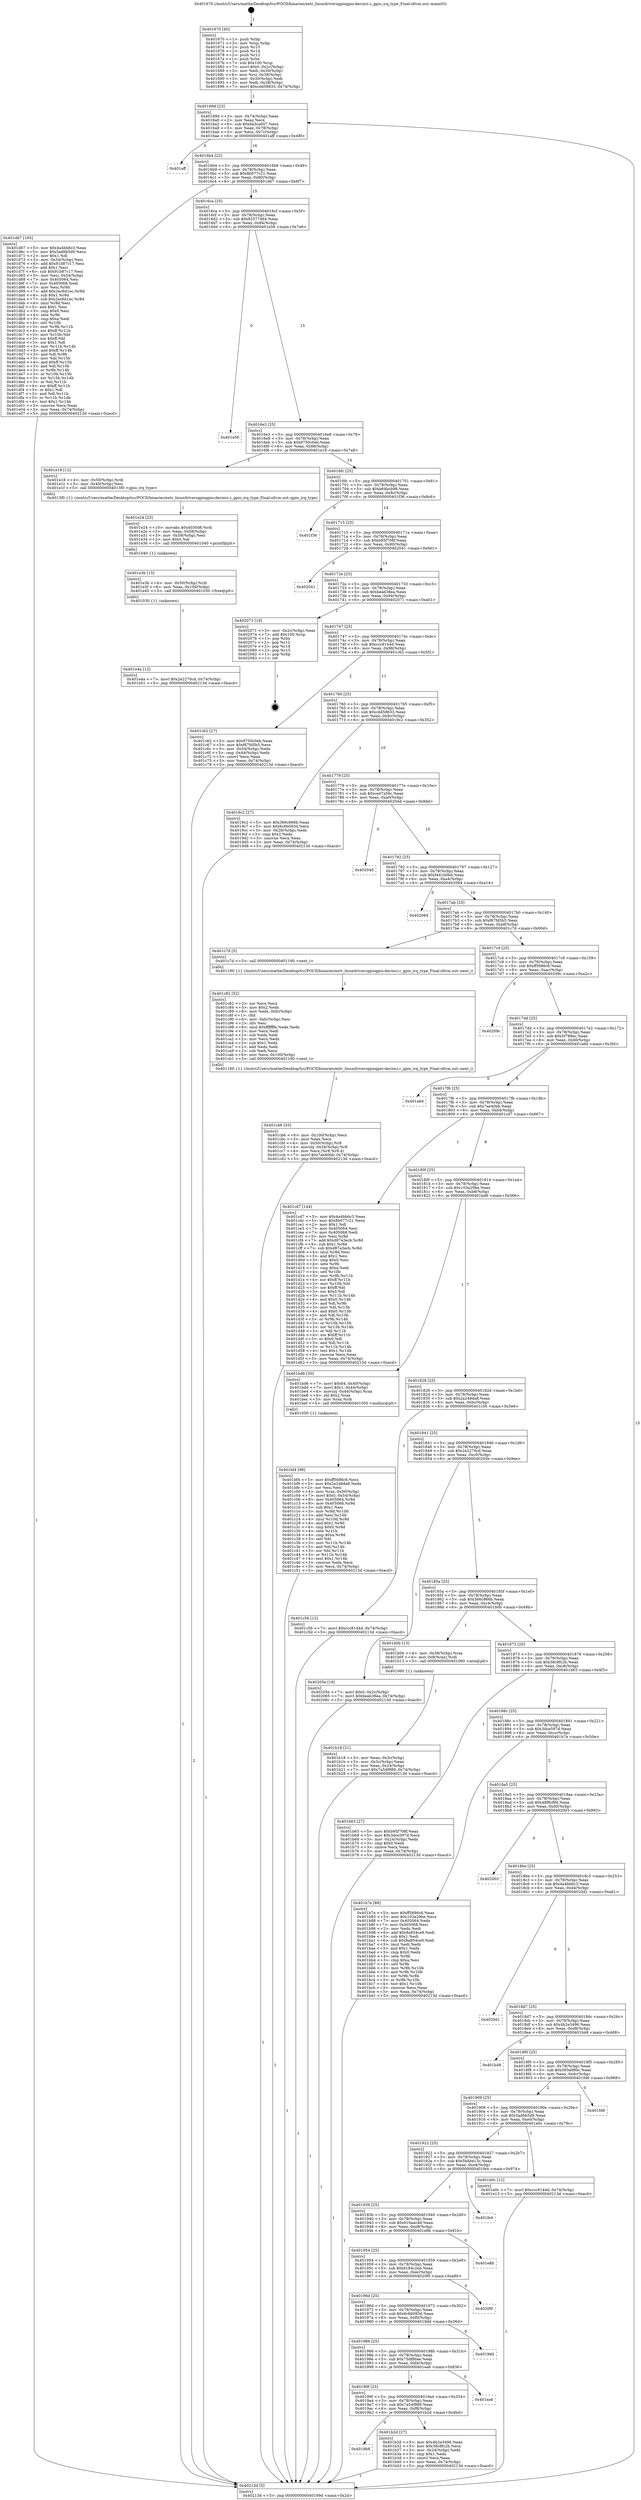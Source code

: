 digraph "0x401670" {
  label = "0x401670 (/mnt/c/Users/mathe/Desktop/tcc/POCII/binaries/extr_linuxdriversgpiogpio-davinci.c_gpio_irq_type_Final-ollvm.out::main(0))"
  labelloc = "t"
  node[shape=record]

  Entry [label="",width=0.3,height=0.3,shape=circle,fillcolor=black,style=filled]
  "0x40169d" [label="{
     0x40169d [23]\l
     | [instrs]\l
     &nbsp;&nbsp;0x40169d \<+3\>: mov -0x74(%rbp),%eax\l
     &nbsp;&nbsp;0x4016a0 \<+2\>: mov %eax,%ecx\l
     &nbsp;&nbsp;0x4016a2 \<+6\>: sub $0x8a3ca007,%ecx\l
     &nbsp;&nbsp;0x4016a8 \<+3\>: mov %eax,-0x78(%rbp)\l
     &nbsp;&nbsp;0x4016ab \<+3\>: mov %ecx,-0x7c(%rbp)\l
     &nbsp;&nbsp;0x4016ae \<+6\>: je 0000000000401aff \<main+0x48f\>\l
  }"]
  "0x401aff" [label="{
     0x401aff\l
  }", style=dashed]
  "0x4016b4" [label="{
     0x4016b4 [22]\l
     | [instrs]\l
     &nbsp;&nbsp;0x4016b4 \<+5\>: jmp 00000000004016b9 \<main+0x49\>\l
     &nbsp;&nbsp;0x4016b9 \<+3\>: mov -0x78(%rbp),%eax\l
     &nbsp;&nbsp;0x4016bc \<+5\>: sub $0x8b077c21,%eax\l
     &nbsp;&nbsp;0x4016c1 \<+3\>: mov %eax,-0x80(%rbp)\l
     &nbsp;&nbsp;0x4016c4 \<+6\>: je 0000000000401d67 \<main+0x6f7\>\l
  }"]
  Exit [label="",width=0.3,height=0.3,shape=circle,fillcolor=black,style=filled,peripheries=2]
  "0x401d67" [label="{
     0x401d67 [165]\l
     | [instrs]\l
     &nbsp;&nbsp;0x401d67 \<+5\>: mov $0x4a4bb6c3,%eax\l
     &nbsp;&nbsp;0x401d6c \<+5\>: mov $0x5ad6b5d9,%ecx\l
     &nbsp;&nbsp;0x401d71 \<+2\>: mov $0x1,%dl\l
     &nbsp;&nbsp;0x401d73 \<+3\>: mov -0x54(%rbp),%esi\l
     &nbsp;&nbsp;0x401d76 \<+6\>: add $0x91b87c17,%esi\l
     &nbsp;&nbsp;0x401d7c \<+3\>: add $0x1,%esi\l
     &nbsp;&nbsp;0x401d7f \<+6\>: sub $0x91b87c17,%esi\l
     &nbsp;&nbsp;0x401d85 \<+3\>: mov %esi,-0x54(%rbp)\l
     &nbsp;&nbsp;0x401d88 \<+7\>: mov 0x405064,%esi\l
     &nbsp;&nbsp;0x401d8f \<+7\>: mov 0x405068,%edi\l
     &nbsp;&nbsp;0x401d96 \<+3\>: mov %esi,%r8d\l
     &nbsp;&nbsp;0x401d99 \<+7\>: add $0x2ec6d1ec,%r8d\l
     &nbsp;&nbsp;0x401da0 \<+4\>: sub $0x1,%r8d\l
     &nbsp;&nbsp;0x401da4 \<+7\>: sub $0x2ec6d1ec,%r8d\l
     &nbsp;&nbsp;0x401dab \<+4\>: imul %r8d,%esi\l
     &nbsp;&nbsp;0x401daf \<+3\>: and $0x1,%esi\l
     &nbsp;&nbsp;0x401db2 \<+3\>: cmp $0x0,%esi\l
     &nbsp;&nbsp;0x401db5 \<+4\>: sete %r9b\l
     &nbsp;&nbsp;0x401db9 \<+3\>: cmp $0xa,%edi\l
     &nbsp;&nbsp;0x401dbc \<+4\>: setl %r10b\l
     &nbsp;&nbsp;0x401dc0 \<+3\>: mov %r9b,%r11b\l
     &nbsp;&nbsp;0x401dc3 \<+4\>: xor $0xff,%r11b\l
     &nbsp;&nbsp;0x401dc7 \<+3\>: mov %r10b,%bl\l
     &nbsp;&nbsp;0x401dca \<+3\>: xor $0xff,%bl\l
     &nbsp;&nbsp;0x401dcd \<+3\>: xor $0x1,%dl\l
     &nbsp;&nbsp;0x401dd0 \<+3\>: mov %r11b,%r14b\l
     &nbsp;&nbsp;0x401dd3 \<+4\>: and $0xff,%r14b\l
     &nbsp;&nbsp;0x401dd7 \<+3\>: and %dl,%r9b\l
     &nbsp;&nbsp;0x401dda \<+3\>: mov %bl,%r15b\l
     &nbsp;&nbsp;0x401ddd \<+4\>: and $0xff,%r15b\l
     &nbsp;&nbsp;0x401de1 \<+3\>: and %dl,%r10b\l
     &nbsp;&nbsp;0x401de4 \<+3\>: or %r9b,%r14b\l
     &nbsp;&nbsp;0x401de7 \<+3\>: or %r10b,%r15b\l
     &nbsp;&nbsp;0x401dea \<+3\>: xor %r15b,%r14b\l
     &nbsp;&nbsp;0x401ded \<+3\>: or %bl,%r11b\l
     &nbsp;&nbsp;0x401df0 \<+4\>: xor $0xff,%r11b\l
     &nbsp;&nbsp;0x401df4 \<+3\>: or $0x1,%dl\l
     &nbsp;&nbsp;0x401df7 \<+3\>: and %dl,%r11b\l
     &nbsp;&nbsp;0x401dfa \<+3\>: or %r11b,%r14b\l
     &nbsp;&nbsp;0x401dfd \<+4\>: test $0x1,%r14b\l
     &nbsp;&nbsp;0x401e01 \<+3\>: cmovne %ecx,%eax\l
     &nbsp;&nbsp;0x401e04 \<+3\>: mov %eax,-0x74(%rbp)\l
     &nbsp;&nbsp;0x401e07 \<+5\>: jmp 000000000040213d \<main+0xacd\>\l
  }"]
  "0x4016ca" [label="{
     0x4016ca [25]\l
     | [instrs]\l
     &nbsp;&nbsp;0x4016ca \<+5\>: jmp 00000000004016cf \<main+0x5f\>\l
     &nbsp;&nbsp;0x4016cf \<+3\>: mov -0x78(%rbp),%eax\l
     &nbsp;&nbsp;0x4016d2 \<+5\>: sub $0x92577464,%eax\l
     &nbsp;&nbsp;0x4016d7 \<+6\>: mov %eax,-0x84(%rbp)\l
     &nbsp;&nbsp;0x4016dd \<+6\>: je 0000000000401e56 \<main+0x7e6\>\l
  }"]
  "0x401e4a" [label="{
     0x401e4a [12]\l
     | [instrs]\l
     &nbsp;&nbsp;0x401e4a \<+7\>: movl $0x2e2270cd,-0x74(%rbp)\l
     &nbsp;&nbsp;0x401e51 \<+5\>: jmp 000000000040213d \<main+0xacd\>\l
  }"]
  "0x401e56" [label="{
     0x401e56\l
  }", style=dashed]
  "0x4016e3" [label="{
     0x4016e3 [25]\l
     | [instrs]\l
     &nbsp;&nbsp;0x4016e3 \<+5\>: jmp 00000000004016e8 \<main+0x78\>\l
     &nbsp;&nbsp;0x4016e8 \<+3\>: mov -0x78(%rbp),%eax\l
     &nbsp;&nbsp;0x4016eb \<+5\>: sub $0x9750c0eb,%eax\l
     &nbsp;&nbsp;0x4016f0 \<+6\>: mov %eax,-0x88(%rbp)\l
     &nbsp;&nbsp;0x4016f6 \<+6\>: je 0000000000401e18 \<main+0x7a8\>\l
  }"]
  "0x401e3b" [label="{
     0x401e3b [15]\l
     | [instrs]\l
     &nbsp;&nbsp;0x401e3b \<+4\>: mov -0x50(%rbp),%rdi\l
     &nbsp;&nbsp;0x401e3f \<+6\>: mov %eax,-0x104(%rbp)\l
     &nbsp;&nbsp;0x401e45 \<+5\>: call 0000000000401030 \<free@plt\>\l
     | [calls]\l
     &nbsp;&nbsp;0x401030 \{1\} (unknown)\l
  }"]
  "0x401e18" [label="{
     0x401e18 [12]\l
     | [instrs]\l
     &nbsp;&nbsp;0x401e18 \<+4\>: mov -0x50(%rbp),%rdi\l
     &nbsp;&nbsp;0x401e1c \<+3\>: mov -0x40(%rbp),%esi\l
     &nbsp;&nbsp;0x401e1f \<+5\>: call 00000000004013f0 \<gpio_irq_type\>\l
     | [calls]\l
     &nbsp;&nbsp;0x4013f0 \{1\} (/mnt/c/Users/mathe/Desktop/tcc/POCII/binaries/extr_linuxdriversgpiogpio-davinci.c_gpio_irq_type_Final-ollvm.out::gpio_irq_type)\l
  }"]
  "0x4016fc" [label="{
     0x4016fc [25]\l
     | [instrs]\l
     &nbsp;&nbsp;0x4016fc \<+5\>: jmp 0000000000401701 \<main+0x91\>\l
     &nbsp;&nbsp;0x401701 \<+3\>: mov -0x78(%rbp),%eax\l
     &nbsp;&nbsp;0x401704 \<+5\>: sub $0xb64bcb98,%eax\l
     &nbsp;&nbsp;0x401709 \<+6\>: mov %eax,-0x8c(%rbp)\l
     &nbsp;&nbsp;0x40170f \<+6\>: je 0000000000401f36 \<main+0x8c6\>\l
  }"]
  "0x401e24" [label="{
     0x401e24 [23]\l
     | [instrs]\l
     &nbsp;&nbsp;0x401e24 \<+10\>: movabs $0x4030d6,%rdi\l
     &nbsp;&nbsp;0x401e2e \<+3\>: mov %eax,-0x58(%rbp)\l
     &nbsp;&nbsp;0x401e31 \<+3\>: mov -0x58(%rbp),%esi\l
     &nbsp;&nbsp;0x401e34 \<+2\>: mov $0x0,%al\l
     &nbsp;&nbsp;0x401e36 \<+5\>: call 0000000000401040 \<printf@plt\>\l
     | [calls]\l
     &nbsp;&nbsp;0x401040 \{1\} (unknown)\l
  }"]
  "0x401f36" [label="{
     0x401f36\l
  }", style=dashed]
  "0x401715" [label="{
     0x401715 [25]\l
     | [instrs]\l
     &nbsp;&nbsp;0x401715 \<+5\>: jmp 000000000040171a \<main+0xaa\>\l
     &nbsp;&nbsp;0x40171a \<+3\>: mov -0x78(%rbp),%eax\l
     &nbsp;&nbsp;0x40171d \<+5\>: sub $0xb95f708f,%eax\l
     &nbsp;&nbsp;0x401722 \<+6\>: mov %eax,-0x90(%rbp)\l
     &nbsp;&nbsp;0x401728 \<+6\>: je 0000000000402041 \<main+0x9d1\>\l
  }"]
  "0x401cb6" [label="{
     0x401cb6 [33]\l
     | [instrs]\l
     &nbsp;&nbsp;0x401cb6 \<+6\>: mov -0x100(%rbp),%ecx\l
     &nbsp;&nbsp;0x401cbc \<+3\>: imul %eax,%ecx\l
     &nbsp;&nbsp;0x401cbf \<+4\>: mov -0x50(%rbp),%r8\l
     &nbsp;&nbsp;0x401cc3 \<+4\>: movslq -0x54(%rbp),%r9\l
     &nbsp;&nbsp;0x401cc7 \<+4\>: mov %ecx,(%r8,%r9,4)\l
     &nbsp;&nbsp;0x401ccb \<+7\>: movl $0x7ae40bb,-0x74(%rbp)\l
     &nbsp;&nbsp;0x401cd2 \<+5\>: jmp 000000000040213d \<main+0xacd\>\l
  }"]
  "0x402041" [label="{
     0x402041\l
  }", style=dashed]
  "0x40172e" [label="{
     0x40172e [25]\l
     | [instrs]\l
     &nbsp;&nbsp;0x40172e \<+5\>: jmp 0000000000401733 \<main+0xc3\>\l
     &nbsp;&nbsp;0x401733 \<+3\>: mov -0x78(%rbp),%eax\l
     &nbsp;&nbsp;0x401736 \<+5\>: sub $0xbeab38ea,%eax\l
     &nbsp;&nbsp;0x40173b \<+6\>: mov %eax,-0x94(%rbp)\l
     &nbsp;&nbsp;0x401741 \<+6\>: je 0000000000402071 \<main+0xa01\>\l
  }"]
  "0x401c82" [label="{
     0x401c82 [52]\l
     | [instrs]\l
     &nbsp;&nbsp;0x401c82 \<+2\>: xor %ecx,%ecx\l
     &nbsp;&nbsp;0x401c84 \<+5\>: mov $0x2,%edx\l
     &nbsp;&nbsp;0x401c89 \<+6\>: mov %edx,-0xfc(%rbp)\l
     &nbsp;&nbsp;0x401c8f \<+1\>: cltd\l
     &nbsp;&nbsp;0x401c90 \<+6\>: mov -0xfc(%rbp),%esi\l
     &nbsp;&nbsp;0x401c96 \<+2\>: idiv %esi\l
     &nbsp;&nbsp;0x401c98 \<+6\>: imul $0xfffffffe,%edx,%edx\l
     &nbsp;&nbsp;0x401c9e \<+2\>: mov %ecx,%edi\l
     &nbsp;&nbsp;0x401ca0 \<+2\>: sub %edx,%edi\l
     &nbsp;&nbsp;0x401ca2 \<+2\>: mov %ecx,%edx\l
     &nbsp;&nbsp;0x401ca4 \<+3\>: sub $0x1,%edx\l
     &nbsp;&nbsp;0x401ca7 \<+2\>: add %edx,%edi\l
     &nbsp;&nbsp;0x401ca9 \<+2\>: sub %edi,%ecx\l
     &nbsp;&nbsp;0x401cab \<+6\>: mov %ecx,-0x100(%rbp)\l
     &nbsp;&nbsp;0x401cb1 \<+5\>: call 0000000000401160 \<next_i\>\l
     | [calls]\l
     &nbsp;&nbsp;0x401160 \{1\} (/mnt/c/Users/mathe/Desktop/tcc/POCII/binaries/extr_linuxdriversgpiogpio-davinci.c_gpio_irq_type_Final-ollvm.out::next_i)\l
  }"]
  "0x402071" [label="{
     0x402071 [19]\l
     | [instrs]\l
     &nbsp;&nbsp;0x402071 \<+3\>: mov -0x2c(%rbp),%eax\l
     &nbsp;&nbsp;0x402074 \<+7\>: add $0x100,%rsp\l
     &nbsp;&nbsp;0x40207b \<+1\>: pop %rbx\l
     &nbsp;&nbsp;0x40207c \<+2\>: pop %r12\l
     &nbsp;&nbsp;0x40207e \<+2\>: pop %r14\l
     &nbsp;&nbsp;0x402080 \<+2\>: pop %r15\l
     &nbsp;&nbsp;0x402082 \<+1\>: pop %rbp\l
     &nbsp;&nbsp;0x402083 \<+1\>: ret\l
  }"]
  "0x401747" [label="{
     0x401747 [25]\l
     | [instrs]\l
     &nbsp;&nbsp;0x401747 \<+5\>: jmp 000000000040174c \<main+0xdc\>\l
     &nbsp;&nbsp;0x40174c \<+3\>: mov -0x78(%rbp),%eax\l
     &nbsp;&nbsp;0x40174f \<+5\>: sub $0xccc8144d,%eax\l
     &nbsp;&nbsp;0x401754 \<+6\>: mov %eax,-0x98(%rbp)\l
     &nbsp;&nbsp;0x40175a \<+6\>: je 0000000000401c62 \<main+0x5f2\>\l
  }"]
  "0x401bf4" [label="{
     0x401bf4 [98]\l
     | [instrs]\l
     &nbsp;&nbsp;0x401bf4 \<+5\>: mov $0xff5686c6,%ecx\l
     &nbsp;&nbsp;0x401bf9 \<+5\>: mov $0x2a248da8,%edx\l
     &nbsp;&nbsp;0x401bfe \<+2\>: xor %esi,%esi\l
     &nbsp;&nbsp;0x401c00 \<+4\>: mov %rax,-0x50(%rbp)\l
     &nbsp;&nbsp;0x401c04 \<+7\>: movl $0x0,-0x54(%rbp)\l
     &nbsp;&nbsp;0x401c0b \<+8\>: mov 0x405064,%r8d\l
     &nbsp;&nbsp;0x401c13 \<+8\>: mov 0x405068,%r9d\l
     &nbsp;&nbsp;0x401c1b \<+3\>: sub $0x1,%esi\l
     &nbsp;&nbsp;0x401c1e \<+3\>: mov %r8d,%r10d\l
     &nbsp;&nbsp;0x401c21 \<+3\>: add %esi,%r10d\l
     &nbsp;&nbsp;0x401c24 \<+4\>: imul %r10d,%r8d\l
     &nbsp;&nbsp;0x401c28 \<+4\>: and $0x1,%r8d\l
     &nbsp;&nbsp;0x401c2c \<+4\>: cmp $0x0,%r8d\l
     &nbsp;&nbsp;0x401c30 \<+4\>: sete %r11b\l
     &nbsp;&nbsp;0x401c34 \<+4\>: cmp $0xa,%r9d\l
     &nbsp;&nbsp;0x401c38 \<+3\>: setl %bl\l
     &nbsp;&nbsp;0x401c3b \<+3\>: mov %r11b,%r14b\l
     &nbsp;&nbsp;0x401c3e \<+3\>: and %bl,%r14b\l
     &nbsp;&nbsp;0x401c41 \<+3\>: xor %bl,%r11b\l
     &nbsp;&nbsp;0x401c44 \<+3\>: or %r11b,%r14b\l
     &nbsp;&nbsp;0x401c47 \<+4\>: test $0x1,%r14b\l
     &nbsp;&nbsp;0x401c4b \<+3\>: cmovne %edx,%ecx\l
     &nbsp;&nbsp;0x401c4e \<+3\>: mov %ecx,-0x74(%rbp)\l
     &nbsp;&nbsp;0x401c51 \<+5\>: jmp 000000000040213d \<main+0xacd\>\l
  }"]
  "0x401c62" [label="{
     0x401c62 [27]\l
     | [instrs]\l
     &nbsp;&nbsp;0x401c62 \<+5\>: mov $0x9750c0eb,%eax\l
     &nbsp;&nbsp;0x401c67 \<+5\>: mov $0xf67fd5b5,%ecx\l
     &nbsp;&nbsp;0x401c6c \<+3\>: mov -0x54(%rbp),%edx\l
     &nbsp;&nbsp;0x401c6f \<+3\>: cmp -0x44(%rbp),%edx\l
     &nbsp;&nbsp;0x401c72 \<+3\>: cmovl %ecx,%eax\l
     &nbsp;&nbsp;0x401c75 \<+3\>: mov %eax,-0x74(%rbp)\l
     &nbsp;&nbsp;0x401c78 \<+5\>: jmp 000000000040213d \<main+0xacd\>\l
  }"]
  "0x401760" [label="{
     0x401760 [25]\l
     | [instrs]\l
     &nbsp;&nbsp;0x401760 \<+5\>: jmp 0000000000401765 \<main+0xf5\>\l
     &nbsp;&nbsp;0x401765 \<+3\>: mov -0x78(%rbp),%eax\l
     &nbsp;&nbsp;0x401768 \<+5\>: sub $0xcdd58633,%eax\l
     &nbsp;&nbsp;0x40176d \<+6\>: mov %eax,-0x9c(%rbp)\l
     &nbsp;&nbsp;0x401773 \<+6\>: je 00000000004019c2 \<main+0x352\>\l
  }"]
  "0x4019b8" [label="{
     0x4019b8\l
  }", style=dashed]
  "0x4019c2" [label="{
     0x4019c2 [27]\l
     | [instrs]\l
     &nbsp;&nbsp;0x4019c2 \<+5\>: mov $0x366c966b,%eax\l
     &nbsp;&nbsp;0x4019c7 \<+5\>: mov $0x6c6b093d,%ecx\l
     &nbsp;&nbsp;0x4019cc \<+3\>: mov -0x28(%rbp),%edx\l
     &nbsp;&nbsp;0x4019cf \<+3\>: cmp $0x2,%edx\l
     &nbsp;&nbsp;0x4019d2 \<+3\>: cmovne %ecx,%eax\l
     &nbsp;&nbsp;0x4019d5 \<+3\>: mov %eax,-0x74(%rbp)\l
     &nbsp;&nbsp;0x4019d8 \<+5\>: jmp 000000000040213d \<main+0xacd\>\l
  }"]
  "0x401779" [label="{
     0x401779 [25]\l
     | [instrs]\l
     &nbsp;&nbsp;0x401779 \<+5\>: jmp 000000000040177e \<main+0x10e\>\l
     &nbsp;&nbsp;0x40177e \<+3\>: mov -0x78(%rbp),%eax\l
     &nbsp;&nbsp;0x401781 \<+5\>: sub $0xced7a56c,%eax\l
     &nbsp;&nbsp;0x401786 \<+6\>: mov %eax,-0xa0(%rbp)\l
     &nbsp;&nbsp;0x40178c \<+6\>: je 000000000040204d \<main+0x9dd\>\l
  }"]
  "0x40213d" [label="{
     0x40213d [5]\l
     | [instrs]\l
     &nbsp;&nbsp;0x40213d \<+5\>: jmp 000000000040169d \<main+0x2d\>\l
  }"]
  "0x401670" [label="{
     0x401670 [45]\l
     | [instrs]\l
     &nbsp;&nbsp;0x401670 \<+1\>: push %rbp\l
     &nbsp;&nbsp;0x401671 \<+3\>: mov %rsp,%rbp\l
     &nbsp;&nbsp;0x401674 \<+2\>: push %r15\l
     &nbsp;&nbsp;0x401676 \<+2\>: push %r14\l
     &nbsp;&nbsp;0x401678 \<+2\>: push %r12\l
     &nbsp;&nbsp;0x40167a \<+1\>: push %rbx\l
     &nbsp;&nbsp;0x40167b \<+7\>: sub $0x100,%rsp\l
     &nbsp;&nbsp;0x401682 \<+7\>: movl $0x0,-0x2c(%rbp)\l
     &nbsp;&nbsp;0x401689 \<+3\>: mov %edi,-0x30(%rbp)\l
     &nbsp;&nbsp;0x40168c \<+4\>: mov %rsi,-0x38(%rbp)\l
     &nbsp;&nbsp;0x401690 \<+3\>: mov -0x30(%rbp),%edi\l
     &nbsp;&nbsp;0x401693 \<+3\>: mov %edi,-0x28(%rbp)\l
     &nbsp;&nbsp;0x401696 \<+7\>: movl $0xcdd58633,-0x74(%rbp)\l
  }"]
  "0x401b2d" [label="{
     0x401b2d [27]\l
     | [instrs]\l
     &nbsp;&nbsp;0x401b2d \<+5\>: mov $0x4b2e3496,%eax\l
     &nbsp;&nbsp;0x401b32 \<+5\>: mov $0x38c8fc2b,%ecx\l
     &nbsp;&nbsp;0x401b37 \<+3\>: mov -0x24(%rbp),%edx\l
     &nbsp;&nbsp;0x401b3a \<+3\>: cmp $0x1,%edx\l
     &nbsp;&nbsp;0x401b3d \<+3\>: cmovl %ecx,%eax\l
     &nbsp;&nbsp;0x401b40 \<+3\>: mov %eax,-0x74(%rbp)\l
     &nbsp;&nbsp;0x401b43 \<+5\>: jmp 000000000040213d \<main+0xacd\>\l
  }"]
  "0x40204d" [label="{
     0x40204d\l
  }", style=dashed]
  "0x401792" [label="{
     0x401792 [25]\l
     | [instrs]\l
     &nbsp;&nbsp;0x401792 \<+5\>: jmp 0000000000401797 \<main+0x127\>\l
     &nbsp;&nbsp;0x401797 \<+3\>: mov -0x78(%rbp),%eax\l
     &nbsp;&nbsp;0x40179a \<+5\>: sub $0xf441b0bd,%eax\l
     &nbsp;&nbsp;0x40179f \<+6\>: mov %eax,-0xa4(%rbp)\l
     &nbsp;&nbsp;0x4017a5 \<+6\>: je 0000000000402084 \<main+0xa14\>\l
  }"]
  "0x40199f" [label="{
     0x40199f [25]\l
     | [instrs]\l
     &nbsp;&nbsp;0x40199f \<+5\>: jmp 00000000004019a4 \<main+0x334\>\l
     &nbsp;&nbsp;0x4019a4 \<+3\>: mov -0x78(%rbp),%eax\l
     &nbsp;&nbsp;0x4019a7 \<+5\>: sub $0x7a54f989,%eax\l
     &nbsp;&nbsp;0x4019ac \<+6\>: mov %eax,-0xf8(%rbp)\l
     &nbsp;&nbsp;0x4019b2 \<+6\>: je 0000000000401b2d \<main+0x4bd\>\l
  }"]
  "0x402084" [label="{
     0x402084\l
  }", style=dashed]
  "0x4017ab" [label="{
     0x4017ab [25]\l
     | [instrs]\l
     &nbsp;&nbsp;0x4017ab \<+5\>: jmp 00000000004017b0 \<main+0x140\>\l
     &nbsp;&nbsp;0x4017b0 \<+3\>: mov -0x78(%rbp),%eax\l
     &nbsp;&nbsp;0x4017b3 \<+5\>: sub $0xf67fd5b5,%eax\l
     &nbsp;&nbsp;0x4017b8 \<+6\>: mov %eax,-0xa8(%rbp)\l
     &nbsp;&nbsp;0x4017be \<+6\>: je 0000000000401c7d \<main+0x60d\>\l
  }"]
  "0x401ea6" [label="{
     0x401ea6\l
  }", style=dashed]
  "0x401c7d" [label="{
     0x401c7d [5]\l
     | [instrs]\l
     &nbsp;&nbsp;0x401c7d \<+5\>: call 0000000000401160 \<next_i\>\l
     | [calls]\l
     &nbsp;&nbsp;0x401160 \{1\} (/mnt/c/Users/mathe/Desktop/tcc/POCII/binaries/extr_linuxdriversgpiogpio-davinci.c_gpio_irq_type_Final-ollvm.out::next_i)\l
  }"]
  "0x4017c4" [label="{
     0x4017c4 [25]\l
     | [instrs]\l
     &nbsp;&nbsp;0x4017c4 \<+5\>: jmp 00000000004017c9 \<main+0x159\>\l
     &nbsp;&nbsp;0x4017c9 \<+3\>: mov -0x78(%rbp),%eax\l
     &nbsp;&nbsp;0x4017cc \<+5\>: sub $0xff5686c6,%eax\l
     &nbsp;&nbsp;0x4017d1 \<+6\>: mov %eax,-0xac(%rbp)\l
     &nbsp;&nbsp;0x4017d7 \<+6\>: je 000000000040209c \<main+0xa2c\>\l
  }"]
  "0x401986" [label="{
     0x401986 [25]\l
     | [instrs]\l
     &nbsp;&nbsp;0x401986 \<+5\>: jmp 000000000040198b \<main+0x31b\>\l
     &nbsp;&nbsp;0x40198b \<+3\>: mov -0x78(%rbp),%eax\l
     &nbsp;&nbsp;0x40198e \<+5\>: sub $0x73df8bae,%eax\l
     &nbsp;&nbsp;0x401993 \<+6\>: mov %eax,-0xf4(%rbp)\l
     &nbsp;&nbsp;0x401999 \<+6\>: je 0000000000401ea6 \<main+0x836\>\l
  }"]
  "0x40209c" [label="{
     0x40209c\l
  }", style=dashed]
  "0x4017dd" [label="{
     0x4017dd [25]\l
     | [instrs]\l
     &nbsp;&nbsp;0x4017dd \<+5\>: jmp 00000000004017e2 \<main+0x172\>\l
     &nbsp;&nbsp;0x4017e2 \<+3\>: mov -0x78(%rbp),%eax\l
     &nbsp;&nbsp;0x4017e5 \<+5\>: sub $0x5f788ec,%eax\l
     &nbsp;&nbsp;0x4017ea \<+6\>: mov %eax,-0xb0(%rbp)\l
     &nbsp;&nbsp;0x4017f0 \<+6\>: je 0000000000401a6d \<main+0x3fd\>\l
  }"]
  "0x4019dd" [label="{
     0x4019dd\l
  }", style=dashed]
  "0x401a6d" [label="{
     0x401a6d\l
  }", style=dashed]
  "0x4017f6" [label="{
     0x4017f6 [25]\l
     | [instrs]\l
     &nbsp;&nbsp;0x4017f6 \<+5\>: jmp 00000000004017fb \<main+0x18b\>\l
     &nbsp;&nbsp;0x4017fb \<+3\>: mov -0x78(%rbp),%eax\l
     &nbsp;&nbsp;0x4017fe \<+5\>: sub $0x7ae40bb,%eax\l
     &nbsp;&nbsp;0x401803 \<+6\>: mov %eax,-0xb4(%rbp)\l
     &nbsp;&nbsp;0x401809 \<+6\>: je 0000000000401cd7 \<main+0x667\>\l
  }"]
  "0x40196d" [label="{
     0x40196d [25]\l
     | [instrs]\l
     &nbsp;&nbsp;0x40196d \<+5\>: jmp 0000000000401972 \<main+0x302\>\l
     &nbsp;&nbsp;0x401972 \<+3\>: mov -0x78(%rbp),%eax\l
     &nbsp;&nbsp;0x401975 \<+5\>: sub $0x6c6b093d,%eax\l
     &nbsp;&nbsp;0x40197a \<+6\>: mov %eax,-0xf0(%rbp)\l
     &nbsp;&nbsp;0x401980 \<+6\>: je 00000000004019dd \<main+0x36d\>\l
  }"]
  "0x401cd7" [label="{
     0x401cd7 [144]\l
     | [instrs]\l
     &nbsp;&nbsp;0x401cd7 \<+5\>: mov $0x4a4bb6c3,%eax\l
     &nbsp;&nbsp;0x401cdc \<+5\>: mov $0x8b077c21,%ecx\l
     &nbsp;&nbsp;0x401ce1 \<+2\>: mov $0x1,%dl\l
     &nbsp;&nbsp;0x401ce3 \<+7\>: mov 0x405064,%esi\l
     &nbsp;&nbsp;0x401cea \<+7\>: mov 0x405068,%edi\l
     &nbsp;&nbsp;0x401cf1 \<+3\>: mov %esi,%r8d\l
     &nbsp;&nbsp;0x401cf4 \<+7\>: add $0xd87a3ecb,%r8d\l
     &nbsp;&nbsp;0x401cfb \<+4\>: sub $0x1,%r8d\l
     &nbsp;&nbsp;0x401cff \<+7\>: sub $0xd87a3ecb,%r8d\l
     &nbsp;&nbsp;0x401d06 \<+4\>: imul %r8d,%esi\l
     &nbsp;&nbsp;0x401d0a \<+3\>: and $0x1,%esi\l
     &nbsp;&nbsp;0x401d0d \<+3\>: cmp $0x0,%esi\l
     &nbsp;&nbsp;0x401d10 \<+4\>: sete %r9b\l
     &nbsp;&nbsp;0x401d14 \<+3\>: cmp $0xa,%edi\l
     &nbsp;&nbsp;0x401d17 \<+4\>: setl %r10b\l
     &nbsp;&nbsp;0x401d1b \<+3\>: mov %r9b,%r11b\l
     &nbsp;&nbsp;0x401d1e \<+4\>: xor $0xff,%r11b\l
     &nbsp;&nbsp;0x401d22 \<+3\>: mov %r10b,%bl\l
     &nbsp;&nbsp;0x401d25 \<+3\>: xor $0xff,%bl\l
     &nbsp;&nbsp;0x401d28 \<+3\>: xor $0x0,%dl\l
     &nbsp;&nbsp;0x401d2b \<+3\>: mov %r11b,%r14b\l
     &nbsp;&nbsp;0x401d2e \<+4\>: and $0x0,%r14b\l
     &nbsp;&nbsp;0x401d32 \<+3\>: and %dl,%r9b\l
     &nbsp;&nbsp;0x401d35 \<+3\>: mov %bl,%r15b\l
     &nbsp;&nbsp;0x401d38 \<+4\>: and $0x0,%r15b\l
     &nbsp;&nbsp;0x401d3c \<+3\>: and %dl,%r10b\l
     &nbsp;&nbsp;0x401d3f \<+3\>: or %r9b,%r14b\l
     &nbsp;&nbsp;0x401d42 \<+3\>: or %r10b,%r15b\l
     &nbsp;&nbsp;0x401d45 \<+3\>: xor %r15b,%r14b\l
     &nbsp;&nbsp;0x401d48 \<+3\>: or %bl,%r11b\l
     &nbsp;&nbsp;0x401d4b \<+4\>: xor $0xff,%r11b\l
     &nbsp;&nbsp;0x401d4f \<+3\>: or $0x0,%dl\l
     &nbsp;&nbsp;0x401d52 \<+3\>: and %dl,%r11b\l
     &nbsp;&nbsp;0x401d55 \<+3\>: or %r11b,%r14b\l
     &nbsp;&nbsp;0x401d58 \<+4\>: test $0x1,%r14b\l
     &nbsp;&nbsp;0x401d5c \<+3\>: cmovne %ecx,%eax\l
     &nbsp;&nbsp;0x401d5f \<+3\>: mov %eax,-0x74(%rbp)\l
     &nbsp;&nbsp;0x401d62 \<+5\>: jmp 000000000040213d \<main+0xacd\>\l
  }"]
  "0x40180f" [label="{
     0x40180f [25]\l
     | [instrs]\l
     &nbsp;&nbsp;0x40180f \<+5\>: jmp 0000000000401814 \<main+0x1a4\>\l
     &nbsp;&nbsp;0x401814 \<+3\>: mov -0x78(%rbp),%eax\l
     &nbsp;&nbsp;0x401817 \<+5\>: sub $0x103a29be,%eax\l
     &nbsp;&nbsp;0x40181c \<+6\>: mov %eax,-0xb8(%rbp)\l
     &nbsp;&nbsp;0x401822 \<+6\>: je 0000000000401bd6 \<main+0x566\>\l
  }"]
  "0x4020f0" [label="{
     0x4020f0\l
  }", style=dashed]
  "0x401bd6" [label="{
     0x401bd6 [30]\l
     | [instrs]\l
     &nbsp;&nbsp;0x401bd6 \<+7\>: movl $0x64,-0x40(%rbp)\l
     &nbsp;&nbsp;0x401bdd \<+7\>: movl $0x1,-0x44(%rbp)\l
     &nbsp;&nbsp;0x401be4 \<+4\>: movslq -0x44(%rbp),%rax\l
     &nbsp;&nbsp;0x401be8 \<+4\>: shl $0x2,%rax\l
     &nbsp;&nbsp;0x401bec \<+3\>: mov %rax,%rdi\l
     &nbsp;&nbsp;0x401bef \<+5\>: call 0000000000401050 \<malloc@plt\>\l
     | [calls]\l
     &nbsp;&nbsp;0x401050 \{1\} (unknown)\l
  }"]
  "0x401828" [label="{
     0x401828 [25]\l
     | [instrs]\l
     &nbsp;&nbsp;0x401828 \<+5\>: jmp 000000000040182d \<main+0x1bd\>\l
     &nbsp;&nbsp;0x40182d \<+3\>: mov -0x78(%rbp),%eax\l
     &nbsp;&nbsp;0x401830 \<+5\>: sub $0x2a248da8,%eax\l
     &nbsp;&nbsp;0x401835 \<+6\>: mov %eax,-0xbc(%rbp)\l
     &nbsp;&nbsp;0x40183b \<+6\>: je 0000000000401c56 \<main+0x5e6\>\l
  }"]
  "0x401954" [label="{
     0x401954 [25]\l
     | [instrs]\l
     &nbsp;&nbsp;0x401954 \<+5\>: jmp 0000000000401959 \<main+0x2e9\>\l
     &nbsp;&nbsp;0x401959 \<+3\>: mov -0x78(%rbp),%eax\l
     &nbsp;&nbsp;0x40195c \<+5\>: sub $0x6184c2eb,%eax\l
     &nbsp;&nbsp;0x401961 \<+6\>: mov %eax,-0xec(%rbp)\l
     &nbsp;&nbsp;0x401967 \<+6\>: je 00000000004020f0 \<main+0xa80\>\l
  }"]
  "0x401c56" [label="{
     0x401c56 [12]\l
     | [instrs]\l
     &nbsp;&nbsp;0x401c56 \<+7\>: movl $0xccc8144d,-0x74(%rbp)\l
     &nbsp;&nbsp;0x401c5d \<+5\>: jmp 000000000040213d \<main+0xacd\>\l
  }"]
  "0x401841" [label="{
     0x401841 [25]\l
     | [instrs]\l
     &nbsp;&nbsp;0x401841 \<+5\>: jmp 0000000000401846 \<main+0x1d6\>\l
     &nbsp;&nbsp;0x401846 \<+3\>: mov -0x78(%rbp),%eax\l
     &nbsp;&nbsp;0x401849 \<+5\>: sub $0x2e2270cd,%eax\l
     &nbsp;&nbsp;0x40184e \<+6\>: mov %eax,-0xc0(%rbp)\l
     &nbsp;&nbsp;0x401854 \<+6\>: je 000000000040205e \<main+0x9ee\>\l
  }"]
  "0x401e8b" [label="{
     0x401e8b\l
  }", style=dashed]
  "0x40205e" [label="{
     0x40205e [19]\l
     | [instrs]\l
     &nbsp;&nbsp;0x40205e \<+7\>: movl $0x0,-0x2c(%rbp)\l
     &nbsp;&nbsp;0x402065 \<+7\>: movl $0xbeab38ea,-0x74(%rbp)\l
     &nbsp;&nbsp;0x40206c \<+5\>: jmp 000000000040213d \<main+0xacd\>\l
  }"]
  "0x40185a" [label="{
     0x40185a [25]\l
     | [instrs]\l
     &nbsp;&nbsp;0x40185a \<+5\>: jmp 000000000040185f \<main+0x1ef\>\l
     &nbsp;&nbsp;0x40185f \<+3\>: mov -0x78(%rbp),%eax\l
     &nbsp;&nbsp;0x401862 \<+5\>: sub $0x366c966b,%eax\l
     &nbsp;&nbsp;0x401867 \<+6\>: mov %eax,-0xc4(%rbp)\l
     &nbsp;&nbsp;0x40186d \<+6\>: je 0000000000401b0b \<main+0x49b\>\l
  }"]
  "0x40193b" [label="{
     0x40193b [25]\l
     | [instrs]\l
     &nbsp;&nbsp;0x40193b \<+5\>: jmp 0000000000401940 \<main+0x2d0\>\l
     &nbsp;&nbsp;0x401940 \<+3\>: mov -0x78(%rbp),%eax\l
     &nbsp;&nbsp;0x401943 \<+5\>: sub $0x610aac4d,%eax\l
     &nbsp;&nbsp;0x401948 \<+6\>: mov %eax,-0xe8(%rbp)\l
     &nbsp;&nbsp;0x40194e \<+6\>: je 0000000000401e8b \<main+0x81b\>\l
  }"]
  "0x401b0b" [label="{
     0x401b0b [13]\l
     | [instrs]\l
     &nbsp;&nbsp;0x401b0b \<+4\>: mov -0x38(%rbp),%rax\l
     &nbsp;&nbsp;0x401b0f \<+4\>: mov 0x8(%rax),%rdi\l
     &nbsp;&nbsp;0x401b13 \<+5\>: call 0000000000401060 \<atoi@plt\>\l
     | [calls]\l
     &nbsp;&nbsp;0x401060 \{1\} (unknown)\l
  }"]
  "0x401873" [label="{
     0x401873 [25]\l
     | [instrs]\l
     &nbsp;&nbsp;0x401873 \<+5\>: jmp 0000000000401878 \<main+0x208\>\l
     &nbsp;&nbsp;0x401878 \<+3\>: mov -0x78(%rbp),%eax\l
     &nbsp;&nbsp;0x40187b \<+5\>: sub $0x38c8fc2b,%eax\l
     &nbsp;&nbsp;0x401880 \<+6\>: mov %eax,-0xc8(%rbp)\l
     &nbsp;&nbsp;0x401886 \<+6\>: je 0000000000401b63 \<main+0x4f3\>\l
  }"]
  "0x401b18" [label="{
     0x401b18 [21]\l
     | [instrs]\l
     &nbsp;&nbsp;0x401b18 \<+3\>: mov %eax,-0x3c(%rbp)\l
     &nbsp;&nbsp;0x401b1b \<+3\>: mov -0x3c(%rbp),%eax\l
     &nbsp;&nbsp;0x401b1e \<+3\>: mov %eax,-0x24(%rbp)\l
     &nbsp;&nbsp;0x401b21 \<+7\>: movl $0x7a54f989,-0x74(%rbp)\l
     &nbsp;&nbsp;0x401b28 \<+5\>: jmp 000000000040213d \<main+0xacd\>\l
  }"]
  "0x401fe4" [label="{
     0x401fe4\l
  }", style=dashed]
  "0x401b63" [label="{
     0x401b63 [27]\l
     | [instrs]\l
     &nbsp;&nbsp;0x401b63 \<+5\>: mov $0xb95f708f,%eax\l
     &nbsp;&nbsp;0x401b68 \<+5\>: mov $0x3dce597d,%ecx\l
     &nbsp;&nbsp;0x401b6d \<+3\>: mov -0x24(%rbp),%edx\l
     &nbsp;&nbsp;0x401b70 \<+3\>: cmp $0x0,%edx\l
     &nbsp;&nbsp;0x401b73 \<+3\>: cmove %ecx,%eax\l
     &nbsp;&nbsp;0x401b76 \<+3\>: mov %eax,-0x74(%rbp)\l
     &nbsp;&nbsp;0x401b79 \<+5\>: jmp 000000000040213d \<main+0xacd\>\l
  }"]
  "0x40188c" [label="{
     0x40188c [25]\l
     | [instrs]\l
     &nbsp;&nbsp;0x40188c \<+5\>: jmp 0000000000401891 \<main+0x221\>\l
     &nbsp;&nbsp;0x401891 \<+3\>: mov -0x78(%rbp),%eax\l
     &nbsp;&nbsp;0x401894 \<+5\>: sub $0x3dce597d,%eax\l
     &nbsp;&nbsp;0x401899 \<+6\>: mov %eax,-0xcc(%rbp)\l
     &nbsp;&nbsp;0x40189f \<+6\>: je 0000000000401b7e \<main+0x50e\>\l
  }"]
  "0x401922" [label="{
     0x401922 [25]\l
     | [instrs]\l
     &nbsp;&nbsp;0x401922 \<+5\>: jmp 0000000000401927 \<main+0x2b7\>\l
     &nbsp;&nbsp;0x401927 \<+3\>: mov -0x78(%rbp),%eax\l
     &nbsp;&nbsp;0x40192a \<+5\>: sub $0x5b4be13c,%eax\l
     &nbsp;&nbsp;0x40192f \<+6\>: mov %eax,-0xe4(%rbp)\l
     &nbsp;&nbsp;0x401935 \<+6\>: je 0000000000401fe4 \<main+0x974\>\l
  }"]
  "0x401b7e" [label="{
     0x401b7e [88]\l
     | [instrs]\l
     &nbsp;&nbsp;0x401b7e \<+5\>: mov $0xff5686c6,%eax\l
     &nbsp;&nbsp;0x401b83 \<+5\>: mov $0x103a29be,%ecx\l
     &nbsp;&nbsp;0x401b88 \<+7\>: mov 0x405064,%edx\l
     &nbsp;&nbsp;0x401b8f \<+7\>: mov 0x405068,%esi\l
     &nbsp;&nbsp;0x401b96 \<+2\>: mov %edx,%edi\l
     &nbsp;&nbsp;0x401b98 \<+6\>: add $0x8a854ce9,%edi\l
     &nbsp;&nbsp;0x401b9e \<+3\>: sub $0x1,%edi\l
     &nbsp;&nbsp;0x401ba1 \<+6\>: sub $0x8a854ce9,%edi\l
     &nbsp;&nbsp;0x401ba7 \<+3\>: imul %edi,%edx\l
     &nbsp;&nbsp;0x401baa \<+3\>: and $0x1,%edx\l
     &nbsp;&nbsp;0x401bad \<+3\>: cmp $0x0,%edx\l
     &nbsp;&nbsp;0x401bb0 \<+4\>: sete %r8b\l
     &nbsp;&nbsp;0x401bb4 \<+3\>: cmp $0xa,%esi\l
     &nbsp;&nbsp;0x401bb7 \<+4\>: setl %r9b\l
     &nbsp;&nbsp;0x401bbb \<+3\>: mov %r8b,%r10b\l
     &nbsp;&nbsp;0x401bbe \<+3\>: and %r9b,%r10b\l
     &nbsp;&nbsp;0x401bc1 \<+3\>: xor %r9b,%r8b\l
     &nbsp;&nbsp;0x401bc4 \<+3\>: or %r8b,%r10b\l
     &nbsp;&nbsp;0x401bc7 \<+4\>: test $0x1,%r10b\l
     &nbsp;&nbsp;0x401bcb \<+3\>: cmovne %ecx,%eax\l
     &nbsp;&nbsp;0x401bce \<+3\>: mov %eax,-0x74(%rbp)\l
     &nbsp;&nbsp;0x401bd1 \<+5\>: jmp 000000000040213d \<main+0xacd\>\l
  }"]
  "0x4018a5" [label="{
     0x4018a5 [25]\l
     | [instrs]\l
     &nbsp;&nbsp;0x4018a5 \<+5\>: jmp 00000000004018aa \<main+0x23a\>\l
     &nbsp;&nbsp;0x4018aa \<+3\>: mov -0x78(%rbp),%eax\l
     &nbsp;&nbsp;0x4018ad \<+5\>: sub $0x48f8cf9d,%eax\l
     &nbsp;&nbsp;0x4018b2 \<+6\>: mov %eax,-0xd0(%rbp)\l
     &nbsp;&nbsp;0x4018b8 \<+6\>: je 0000000000402003 \<main+0x993\>\l
  }"]
  "0x401e0c" [label="{
     0x401e0c [12]\l
     | [instrs]\l
     &nbsp;&nbsp;0x401e0c \<+7\>: movl $0xccc8144d,-0x74(%rbp)\l
     &nbsp;&nbsp;0x401e13 \<+5\>: jmp 000000000040213d \<main+0xacd\>\l
  }"]
  "0x402003" [label="{
     0x402003\l
  }", style=dashed]
  "0x4018be" [label="{
     0x4018be [25]\l
     | [instrs]\l
     &nbsp;&nbsp;0x4018be \<+5\>: jmp 00000000004018c3 \<main+0x253\>\l
     &nbsp;&nbsp;0x4018c3 \<+3\>: mov -0x78(%rbp),%eax\l
     &nbsp;&nbsp;0x4018c6 \<+5\>: sub $0x4a4bb6c3,%eax\l
     &nbsp;&nbsp;0x4018cb \<+6\>: mov %eax,-0xd4(%rbp)\l
     &nbsp;&nbsp;0x4018d1 \<+6\>: je 00000000004020d1 \<main+0xa61\>\l
  }"]
  "0x401909" [label="{
     0x401909 [25]\l
     | [instrs]\l
     &nbsp;&nbsp;0x401909 \<+5\>: jmp 000000000040190e \<main+0x29e\>\l
     &nbsp;&nbsp;0x40190e \<+3\>: mov -0x78(%rbp),%eax\l
     &nbsp;&nbsp;0x401911 \<+5\>: sub $0x5ad6b5d9,%eax\l
     &nbsp;&nbsp;0x401916 \<+6\>: mov %eax,-0xe0(%rbp)\l
     &nbsp;&nbsp;0x40191c \<+6\>: je 0000000000401e0c \<main+0x79c\>\l
  }"]
  "0x4020d1" [label="{
     0x4020d1\l
  }", style=dashed]
  "0x4018d7" [label="{
     0x4018d7 [25]\l
     | [instrs]\l
     &nbsp;&nbsp;0x4018d7 \<+5\>: jmp 00000000004018dc \<main+0x26c\>\l
     &nbsp;&nbsp;0x4018dc \<+3\>: mov -0x78(%rbp),%eax\l
     &nbsp;&nbsp;0x4018df \<+5\>: sub $0x4b2e3496,%eax\l
     &nbsp;&nbsp;0x4018e4 \<+6\>: mov %eax,-0xd8(%rbp)\l
     &nbsp;&nbsp;0x4018ea \<+6\>: je 0000000000401b48 \<main+0x4d8\>\l
  }"]
  "0x401fd8" [label="{
     0x401fd8\l
  }", style=dashed]
  "0x401b48" [label="{
     0x401b48\l
  }", style=dashed]
  "0x4018f0" [label="{
     0x4018f0 [25]\l
     | [instrs]\l
     &nbsp;&nbsp;0x4018f0 \<+5\>: jmp 00000000004018f5 \<main+0x285\>\l
     &nbsp;&nbsp;0x4018f5 \<+3\>: mov -0x78(%rbp),%eax\l
     &nbsp;&nbsp;0x4018f8 \<+5\>: sub $0x593a980c,%eax\l
     &nbsp;&nbsp;0x4018fd \<+6\>: mov %eax,-0xdc(%rbp)\l
     &nbsp;&nbsp;0x401903 \<+6\>: je 0000000000401fd8 \<main+0x968\>\l
  }"]
  Entry -> "0x401670" [label=" 1"]
  "0x40169d" -> "0x401aff" [label=" 0"]
  "0x40169d" -> "0x4016b4" [label=" 16"]
  "0x402071" -> Exit [label=" 1"]
  "0x4016b4" -> "0x401d67" [label=" 1"]
  "0x4016b4" -> "0x4016ca" [label=" 15"]
  "0x40205e" -> "0x40213d" [label=" 1"]
  "0x4016ca" -> "0x401e56" [label=" 0"]
  "0x4016ca" -> "0x4016e3" [label=" 15"]
  "0x401e4a" -> "0x40213d" [label=" 1"]
  "0x4016e3" -> "0x401e18" [label=" 1"]
  "0x4016e3" -> "0x4016fc" [label=" 14"]
  "0x401e3b" -> "0x401e4a" [label=" 1"]
  "0x4016fc" -> "0x401f36" [label=" 0"]
  "0x4016fc" -> "0x401715" [label=" 14"]
  "0x401e24" -> "0x401e3b" [label=" 1"]
  "0x401715" -> "0x402041" [label=" 0"]
  "0x401715" -> "0x40172e" [label=" 14"]
  "0x401e18" -> "0x401e24" [label=" 1"]
  "0x40172e" -> "0x402071" [label=" 1"]
  "0x40172e" -> "0x401747" [label=" 13"]
  "0x401e0c" -> "0x40213d" [label=" 1"]
  "0x401747" -> "0x401c62" [label=" 2"]
  "0x401747" -> "0x401760" [label=" 11"]
  "0x401d67" -> "0x40213d" [label=" 1"]
  "0x401760" -> "0x4019c2" [label=" 1"]
  "0x401760" -> "0x401779" [label=" 10"]
  "0x4019c2" -> "0x40213d" [label=" 1"]
  "0x401670" -> "0x40169d" [label=" 1"]
  "0x40213d" -> "0x40169d" [label=" 15"]
  "0x401cd7" -> "0x40213d" [label=" 1"]
  "0x401779" -> "0x40204d" [label=" 0"]
  "0x401779" -> "0x401792" [label=" 10"]
  "0x401cb6" -> "0x40213d" [label=" 1"]
  "0x401792" -> "0x402084" [label=" 0"]
  "0x401792" -> "0x4017ab" [label=" 10"]
  "0x401c7d" -> "0x401c82" [label=" 1"]
  "0x4017ab" -> "0x401c7d" [label=" 1"]
  "0x4017ab" -> "0x4017c4" [label=" 9"]
  "0x401c62" -> "0x40213d" [label=" 2"]
  "0x4017c4" -> "0x40209c" [label=" 0"]
  "0x4017c4" -> "0x4017dd" [label=" 9"]
  "0x401bf4" -> "0x40213d" [label=" 1"]
  "0x4017dd" -> "0x401a6d" [label=" 0"]
  "0x4017dd" -> "0x4017f6" [label=" 9"]
  "0x401bd6" -> "0x401bf4" [label=" 1"]
  "0x4017f6" -> "0x401cd7" [label=" 1"]
  "0x4017f6" -> "0x40180f" [label=" 8"]
  "0x401b63" -> "0x40213d" [label=" 1"]
  "0x40180f" -> "0x401bd6" [label=" 1"]
  "0x40180f" -> "0x401828" [label=" 7"]
  "0x401b2d" -> "0x40213d" [label=" 1"]
  "0x401828" -> "0x401c56" [label=" 1"]
  "0x401828" -> "0x401841" [label=" 6"]
  "0x40199f" -> "0x401b2d" [label=" 1"]
  "0x401841" -> "0x40205e" [label=" 1"]
  "0x401841" -> "0x40185a" [label=" 5"]
  "0x401c82" -> "0x401cb6" [label=" 1"]
  "0x40185a" -> "0x401b0b" [label=" 1"]
  "0x40185a" -> "0x401873" [label=" 4"]
  "0x401b0b" -> "0x401b18" [label=" 1"]
  "0x401b18" -> "0x40213d" [label=" 1"]
  "0x401986" -> "0x401ea6" [label=" 0"]
  "0x401873" -> "0x401b63" [label=" 1"]
  "0x401873" -> "0x40188c" [label=" 3"]
  "0x401c56" -> "0x40213d" [label=" 1"]
  "0x40188c" -> "0x401b7e" [label=" 1"]
  "0x40188c" -> "0x4018a5" [label=" 2"]
  "0x40196d" -> "0x4019dd" [label=" 0"]
  "0x4018a5" -> "0x402003" [label=" 0"]
  "0x4018a5" -> "0x4018be" [label=" 2"]
  "0x401b7e" -> "0x40213d" [label=" 1"]
  "0x4018be" -> "0x4020d1" [label=" 0"]
  "0x4018be" -> "0x4018d7" [label=" 2"]
  "0x401954" -> "0x4020f0" [label=" 0"]
  "0x4018d7" -> "0x401b48" [label=" 0"]
  "0x4018d7" -> "0x4018f0" [label=" 2"]
  "0x40199f" -> "0x4019b8" [label=" 0"]
  "0x4018f0" -> "0x401fd8" [label=" 0"]
  "0x4018f0" -> "0x401909" [label=" 2"]
  "0x401954" -> "0x40196d" [label=" 1"]
  "0x401909" -> "0x401e0c" [label=" 1"]
  "0x401909" -> "0x401922" [label=" 1"]
  "0x40196d" -> "0x401986" [label=" 1"]
  "0x401922" -> "0x401fe4" [label=" 0"]
  "0x401922" -> "0x40193b" [label=" 1"]
  "0x401986" -> "0x40199f" [label=" 1"]
  "0x40193b" -> "0x401e8b" [label=" 0"]
  "0x40193b" -> "0x401954" [label=" 1"]
}
